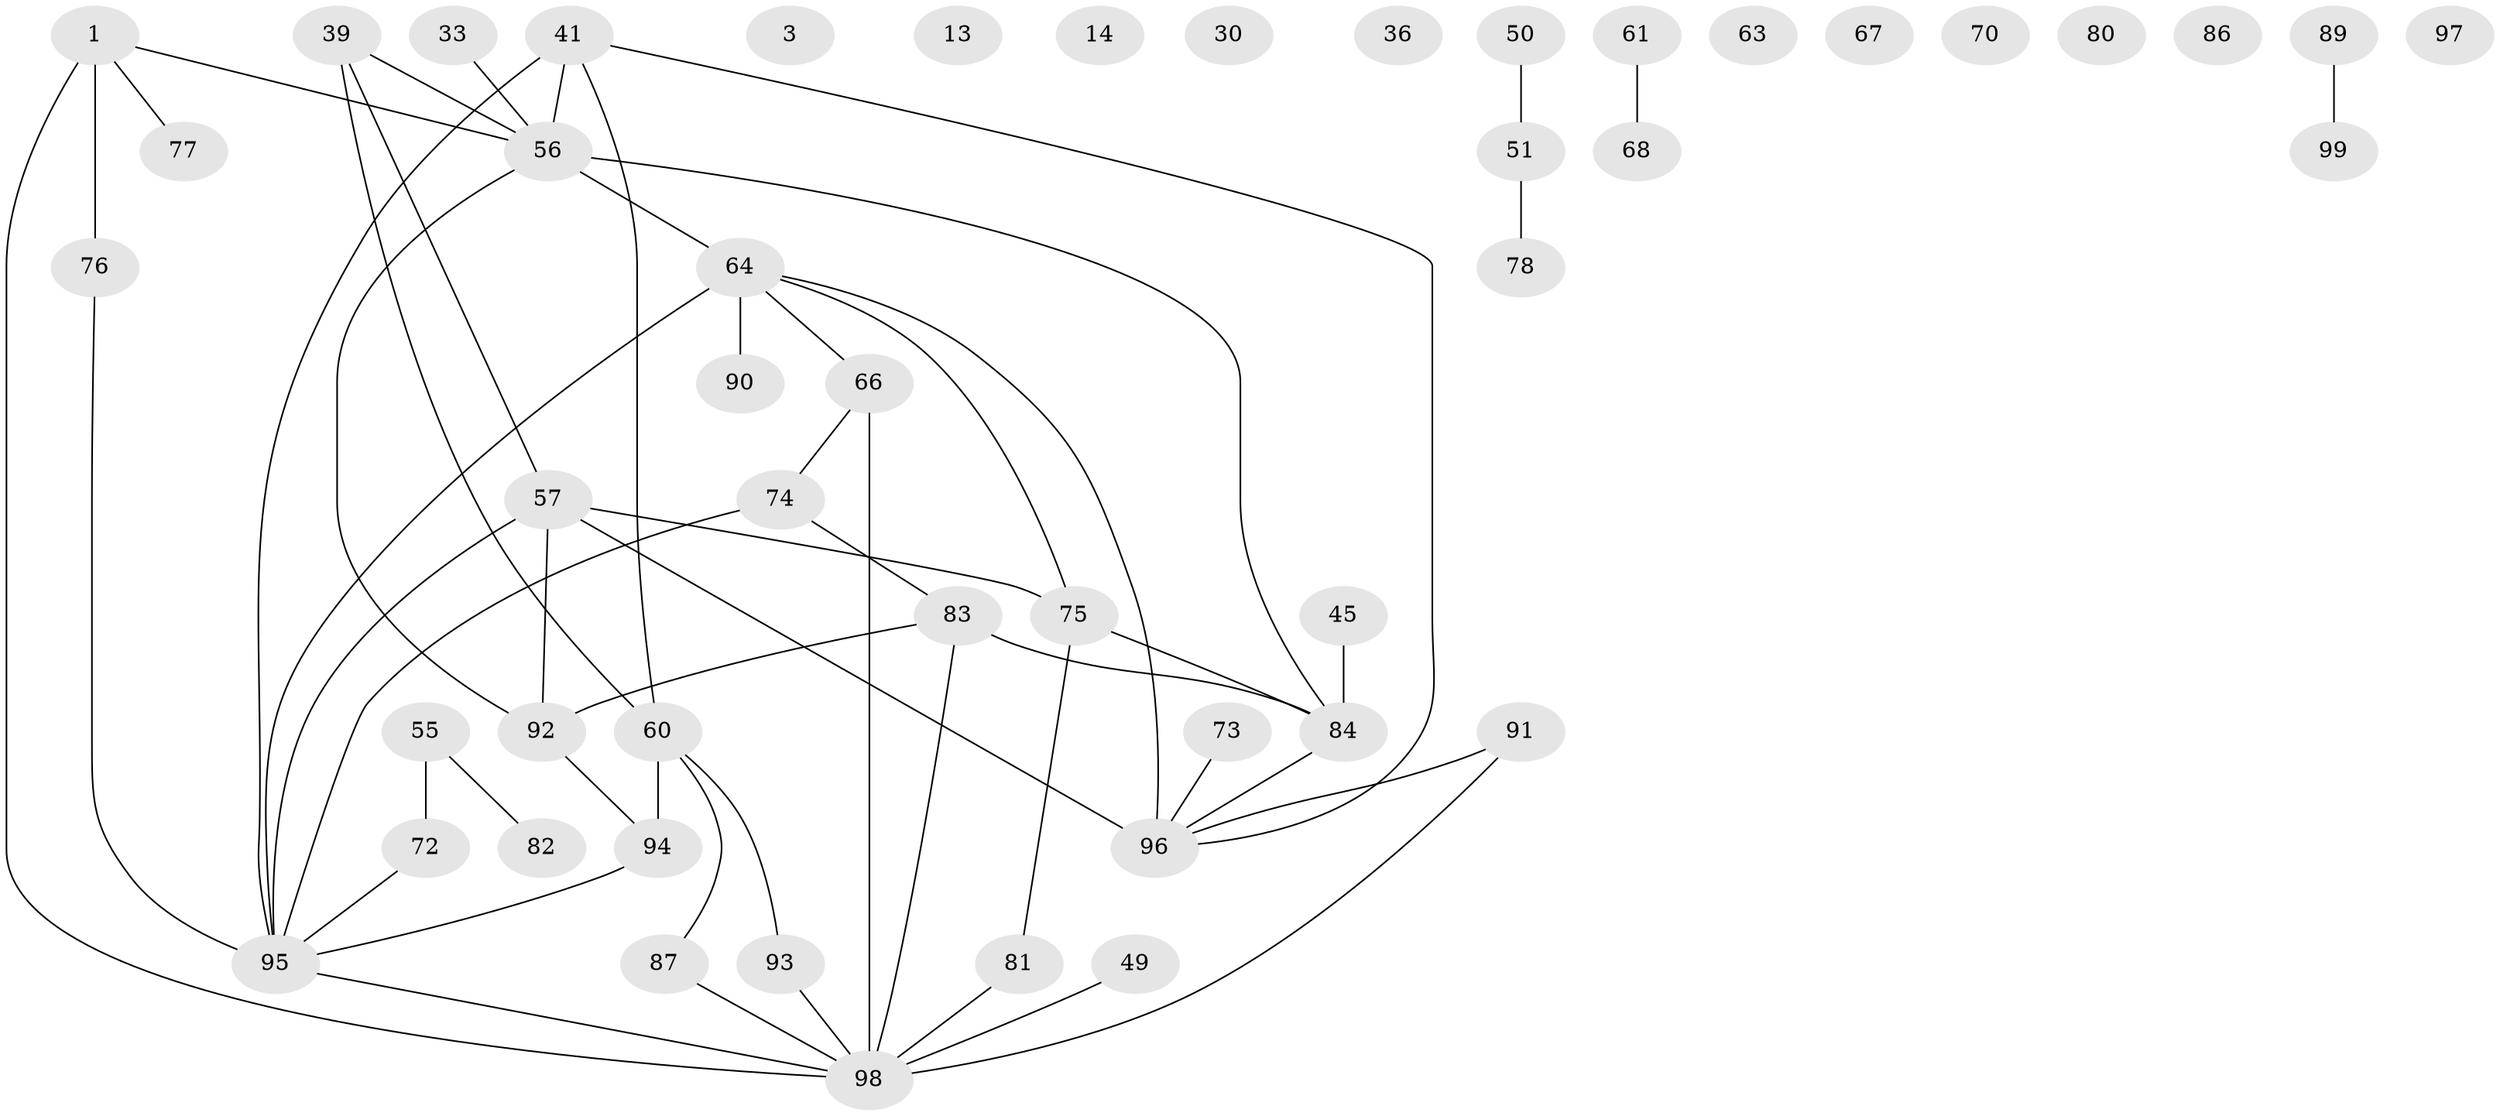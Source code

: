 // original degree distribution, {5: 0.10101010101010101, 1: 0.21212121212121213, 0: 0.09090909090909091, 4: 0.12121212121212122, 2: 0.24242424242424243, 3: 0.1919191919191919, 6: 0.04040404040404041}
// Generated by graph-tools (version 1.1) at 2025/38/03/09/25 04:38:51]
// undirected, 49 vertices, 56 edges
graph export_dot {
graph [start="1"]
  node [color=gray90,style=filled];
  1;
  3;
  13;
  14;
  30;
  33;
  36;
  39;
  41 [super="+5"];
  45;
  49;
  50;
  51;
  55;
  56 [super="+4+9"];
  57 [super="+20+43"];
  60 [super="+8+52"];
  61;
  63;
  64 [super="+18+32+59"];
  66;
  67 [super="+48"];
  68;
  70 [super="+23"];
  72;
  73;
  74 [super="+44"];
  75 [super="+62"];
  76 [super="+10"];
  77;
  78;
  80;
  81;
  82;
  83 [super="+27"];
  84;
  86;
  87;
  89 [super="+29"];
  90;
  91 [super="+71"];
  92 [super="+40"];
  93 [super="+34"];
  94 [super="+26+2"];
  95 [super="+11+79"];
  96 [super="+31+38+85"];
  97;
  98 [super="+88+65"];
  99;
  1 -- 76 [weight=2];
  1 -- 77;
  1 -- 56;
  1 -- 98;
  33 -- 56;
  39 -- 57;
  39 -- 56;
  39 -- 60;
  41 -- 56 [weight=3];
  41 -- 95;
  41 -- 60;
  41 -- 96;
  45 -- 84;
  49 -- 98;
  50 -- 51;
  51 -- 78;
  55 -- 72;
  55 -- 82;
  56 -- 84;
  56 -- 92 [weight=2];
  56 -- 64 [weight=2];
  57 -- 75 [weight=2];
  57 -- 92;
  57 -- 96 [weight=2];
  57 -- 95;
  60 -- 93;
  60 -- 94 [weight=2];
  60 -- 87;
  61 -- 68;
  64 -- 66;
  64 -- 96 [weight=2];
  64 -- 90;
  64 -- 75;
  64 -- 95 [weight=2];
  66 -- 98 [weight=3];
  66 -- 74;
  72 -- 95;
  73 -- 96;
  74 -- 83;
  74 -- 95;
  75 -- 81;
  75 -- 84;
  76 -- 95 [weight=2];
  81 -- 98;
  83 -- 84 [weight=2];
  83 -- 92 [weight=2];
  83 -- 98 [weight=2];
  84 -- 96;
  87 -- 98;
  89 -- 99;
  91 -- 98;
  91 -- 96;
  92 -- 94;
  93 -- 98;
  94 -- 95;
  95 -- 98 [weight=2];
}

